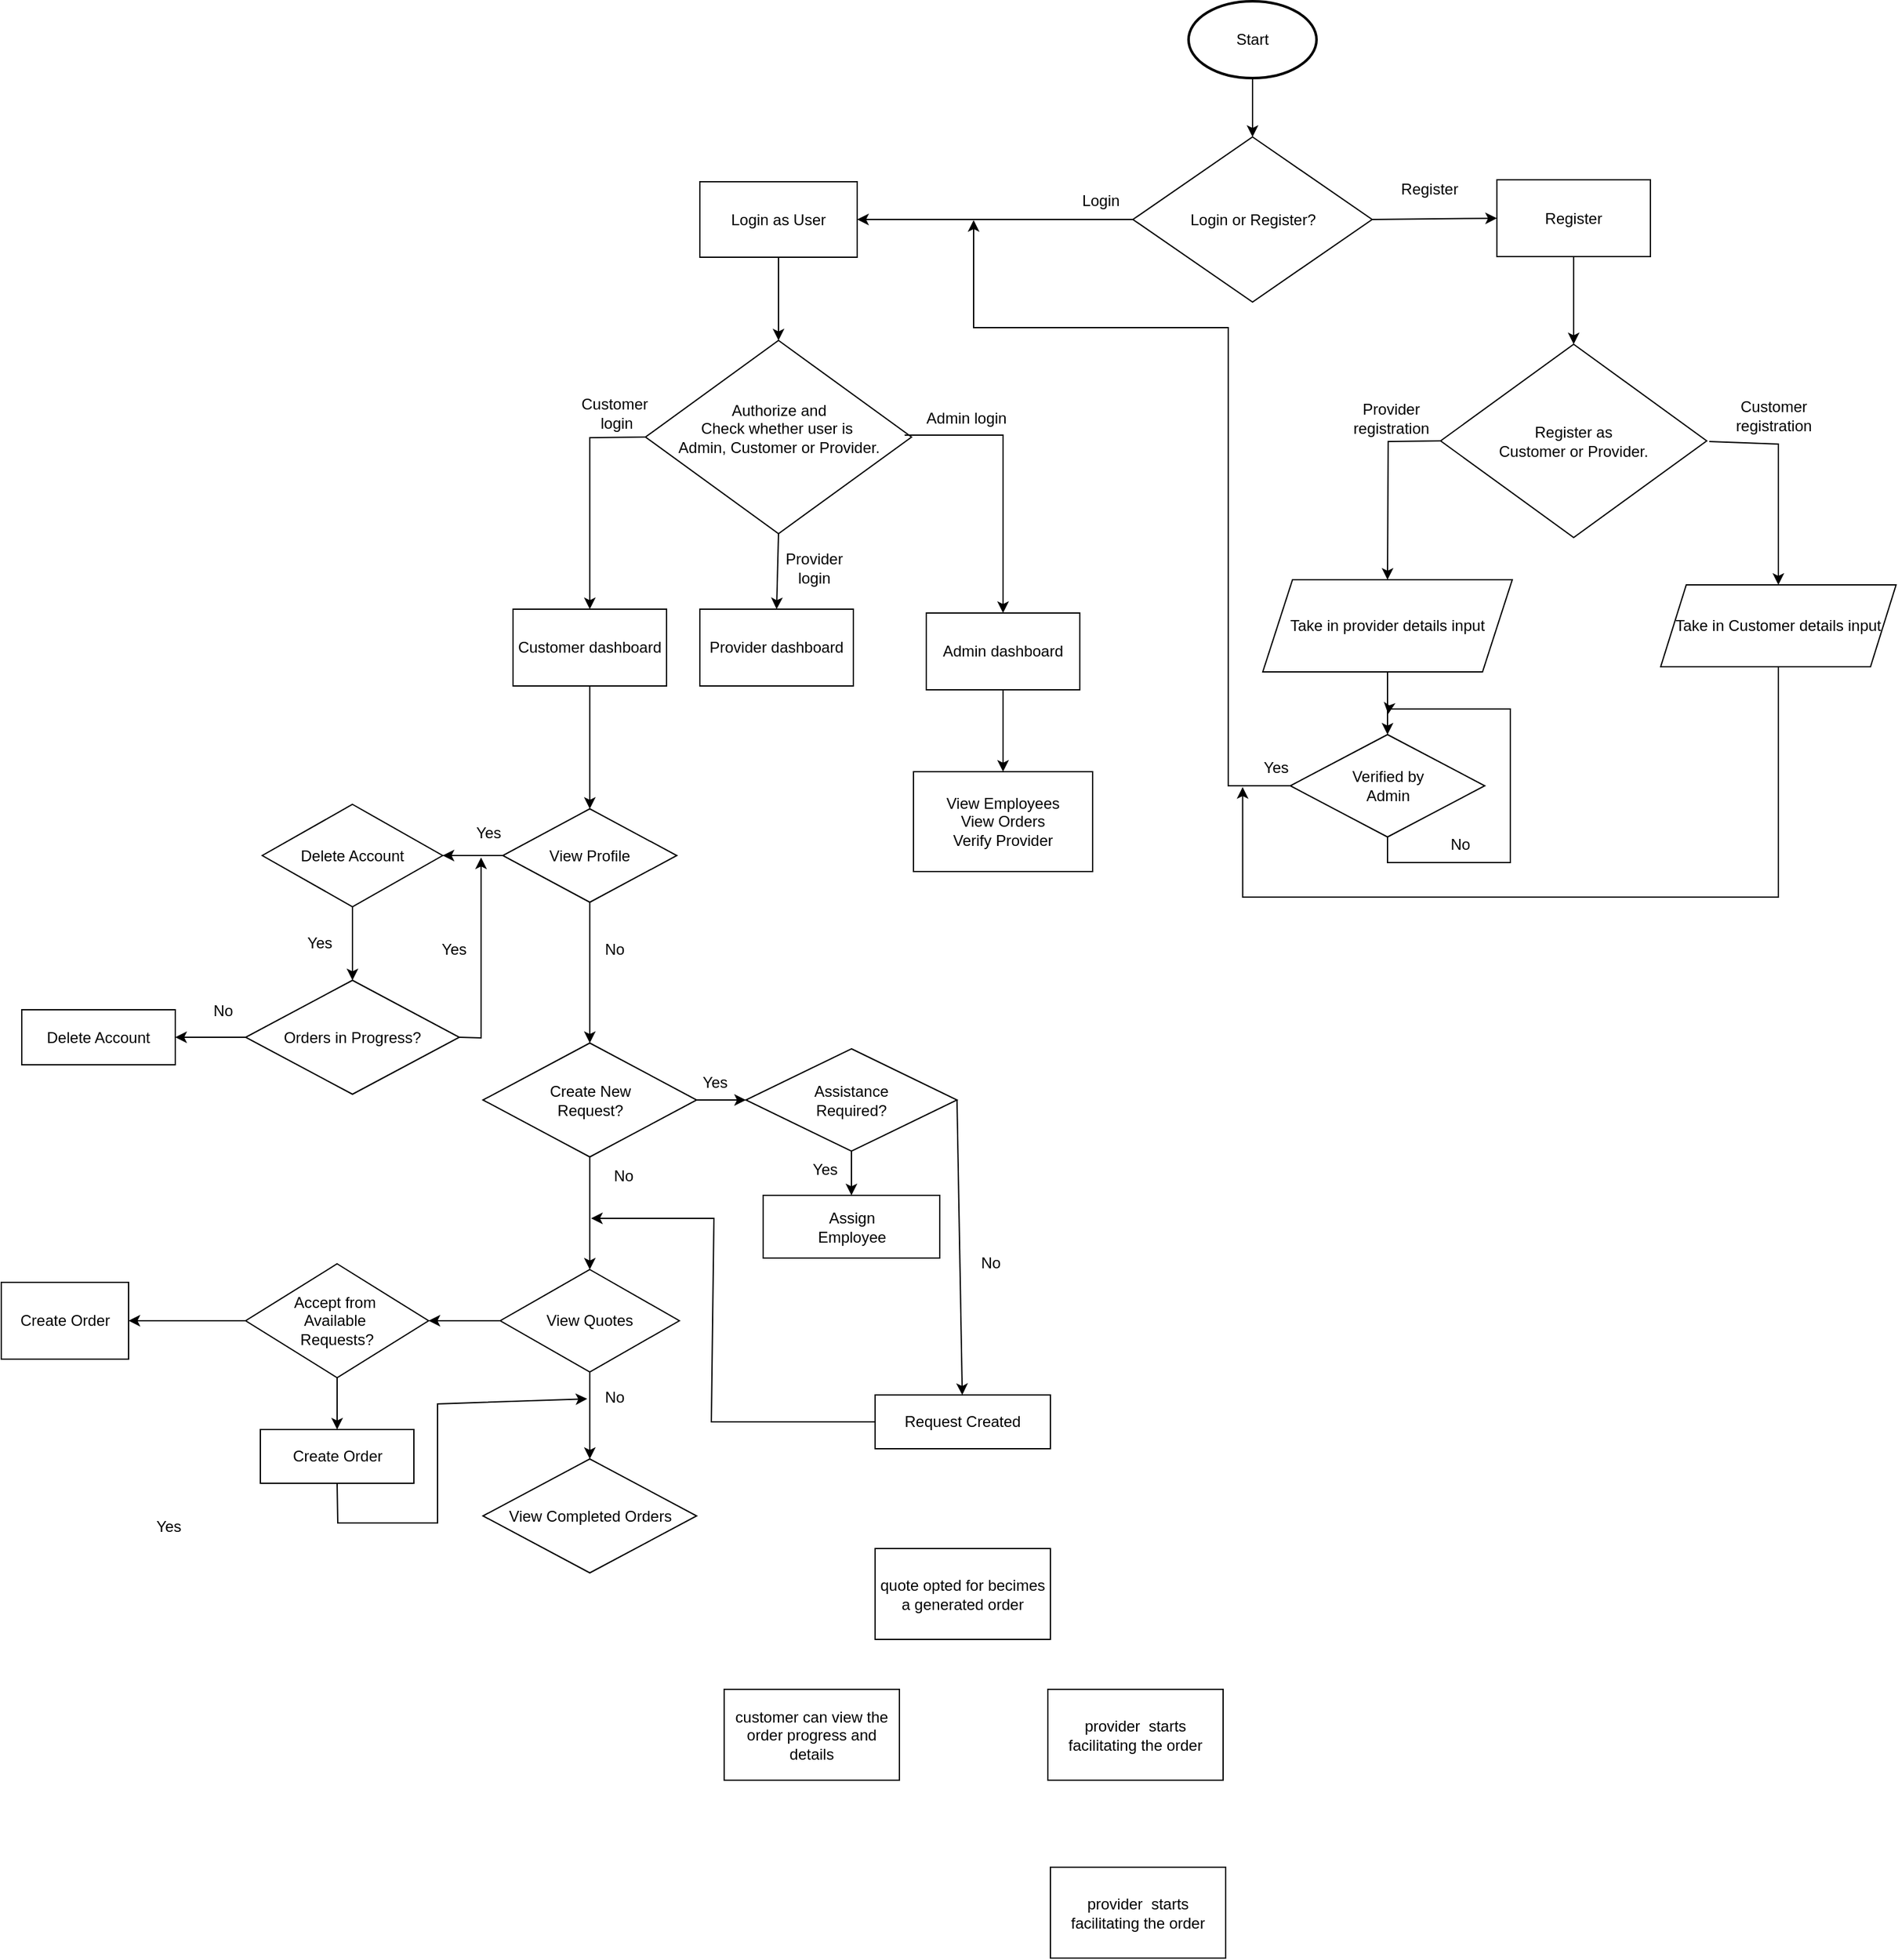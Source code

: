 <mxfile version="24.2.7" type="github">
  <diagram id="C5RBs43oDa-KdzZeNtuy" name="Page-1">
    <mxGraphModel dx="1290" dy="958" grid="0" gridSize="10" guides="1" tooltips="1" connect="1" arrows="1" fold="1" page="0" pageScale="1" pageWidth="827" pageHeight="1169" math="0" shadow="0">
      <root>
        <mxCell id="WIyWlLk6GJQsqaUBKTNV-0" />
        <mxCell id="WIyWlLk6GJQsqaUBKTNV-1" parent="WIyWlLk6GJQsqaUBKTNV-0" />
        <mxCell id="cVaj2u5GrDJfhxVtXkWg-0" value="Start" style="strokeWidth=2;html=1;shape=mxgraph.flowchart.start_1;whiteSpace=wrap;" parent="WIyWlLk6GJQsqaUBKTNV-1" vertex="1">
          <mxGeometry x="954" y="-68" width="100" height="60" as="geometry" />
        </mxCell>
        <mxCell id="cVaj2u5GrDJfhxVtXkWg-1" value="Login as User" style="rounded=0;whiteSpace=wrap;html=1;" parent="WIyWlLk6GJQsqaUBKTNV-1" vertex="1">
          <mxGeometry x="572" y="73" width="123" height="59" as="geometry" />
        </mxCell>
        <mxCell id="cVaj2u5GrDJfhxVtXkWg-2" value="Authorize and &lt;br&gt;&lt;div&gt;Check whether user is&amp;nbsp;&lt;/div&gt;&lt;div&gt;Admin, Customer or Provider.&lt;/div&gt;&lt;div&gt;&lt;br&gt;&lt;/div&gt;" style="rhombus;whiteSpace=wrap;html=1;" parent="WIyWlLk6GJQsqaUBKTNV-1" vertex="1">
          <mxGeometry x="529.5" y="197" width="208" height="151" as="geometry" />
        </mxCell>
        <mxCell id="i8c5pmDL8lrEYYDZXuy1-27" style="edgeStyle=orthogonalEdgeStyle;rounded=0;orthogonalLoop=1;jettySize=auto;html=1;exitX=0.5;exitY=1;exitDx=0;exitDy=0;entryX=0.5;entryY=0;entryDx=0;entryDy=0;" parent="WIyWlLk6GJQsqaUBKTNV-1" source="cVaj2u5GrDJfhxVtXkWg-4" target="i8c5pmDL8lrEYYDZXuy1-26" edge="1">
          <mxGeometry relative="1" as="geometry" />
        </mxCell>
        <mxCell id="cVaj2u5GrDJfhxVtXkWg-4" value="Take in provider details input" style="shape=parallelogram;perimeter=parallelogramPerimeter;whiteSpace=wrap;html=1;fixedSize=1;size=23.235;" parent="WIyWlLk6GJQsqaUBKTNV-1" vertex="1">
          <mxGeometry x="1012" y="384" width="195" height="72" as="geometry" />
        </mxCell>
        <mxCell id="dcPLABYHglqpTAZh8oRQ-6" style="edgeStyle=orthogonalEdgeStyle;rounded=0;orthogonalLoop=1;jettySize=auto;html=1;exitX=0.5;exitY=1;exitDx=0;exitDy=0;entryX=0.25;entryY=1;entryDx=0;entryDy=0;" parent="WIyWlLk6GJQsqaUBKTNV-1" source="cVaj2u5GrDJfhxVtXkWg-5" target="dcPLABYHglqpTAZh8oRQ-2" edge="1">
          <mxGeometry relative="1" as="geometry">
            <Array as="points">
              <mxPoint x="1415" y="632" />
              <mxPoint x="996" y="632" />
            </Array>
          </mxGeometry>
        </mxCell>
        <mxCell id="cVaj2u5GrDJfhxVtXkWg-5" value="&lt;div&gt;Take in Customer details input&lt;/div&gt;" style="shape=parallelogram;perimeter=parallelogramPerimeter;whiteSpace=wrap;html=1;fixedSize=1;" parent="WIyWlLk6GJQsqaUBKTNV-1" vertex="1">
          <mxGeometry x="1323" y="388" width="184" height="64" as="geometry" />
        </mxCell>
        <mxCell id="fpHp3r4n80lvqYWK6fRq-11" style="edgeStyle=orthogonalEdgeStyle;rounded=0;orthogonalLoop=1;jettySize=auto;html=1;exitX=0.5;exitY=1;exitDx=0;exitDy=0;entryX=0.5;entryY=0;entryDx=0;entryDy=0;" edge="1" parent="WIyWlLk6GJQsqaUBKTNV-1" source="cVaj2u5GrDJfhxVtXkWg-7" target="fpHp3r4n80lvqYWK6fRq-4">
          <mxGeometry relative="1" as="geometry" />
        </mxCell>
        <mxCell id="cVaj2u5GrDJfhxVtXkWg-7" value="&lt;div&gt;Customer dashboard&lt;/div&gt;" style="rounded=0;whiteSpace=wrap;html=1;" parent="WIyWlLk6GJQsqaUBKTNV-1" vertex="1">
          <mxGeometry x="426" y="407" width="120" height="60" as="geometry" />
        </mxCell>
        <mxCell id="fpHp3r4n80lvqYWK6fRq-2" style="edgeStyle=orthogonalEdgeStyle;rounded=0;orthogonalLoop=1;jettySize=auto;html=1;exitX=0.5;exitY=1;exitDx=0;exitDy=0;entryX=0.5;entryY=0;entryDx=0;entryDy=0;" edge="1" parent="WIyWlLk6GJQsqaUBKTNV-1" source="cVaj2u5GrDJfhxVtXkWg-8" target="cVaj2u5GrDJfhxVtXkWg-9">
          <mxGeometry relative="1" as="geometry" />
        </mxCell>
        <mxCell id="cVaj2u5GrDJfhxVtXkWg-8" value="&lt;div&gt;Admin dashboard&lt;/div&gt;" style="rounded=0;whiteSpace=wrap;html=1;" parent="WIyWlLk6GJQsqaUBKTNV-1" vertex="1">
          <mxGeometry x="749" y="410" width="120" height="60" as="geometry" />
        </mxCell>
        <mxCell id="cVaj2u5GrDJfhxVtXkWg-12" value="&lt;div&gt;Assign&lt;/div&gt;&lt;div&gt;Employee&lt;br&gt;&lt;/div&gt;" style="rounded=0;whiteSpace=wrap;html=1;" parent="WIyWlLk6GJQsqaUBKTNV-1" vertex="1">
          <mxGeometry x="621.5" y="865" width="138" height="49" as="geometry" />
        </mxCell>
        <mxCell id="cVaj2u5GrDJfhxVtXkWg-13" value="&lt;div&gt;Request Created&lt;/div&gt;" style="rounded=0;whiteSpace=wrap;html=1;" parent="WIyWlLk6GJQsqaUBKTNV-1" vertex="1">
          <mxGeometry x="709" y="1021" width="137" height="42" as="geometry" />
        </mxCell>
        <mxCell id="cVaj2u5GrDJfhxVtXkWg-14" value="quote opted for becimes a generated order" style="rounded=0;whiteSpace=wrap;html=1;" parent="WIyWlLk6GJQsqaUBKTNV-1" vertex="1">
          <mxGeometry x="709" y="1141" width="137" height="71" as="geometry" />
        </mxCell>
        <mxCell id="cVaj2u5GrDJfhxVtXkWg-15" value="customer can view the order progress and details" style="rounded=0;whiteSpace=wrap;html=1;" parent="WIyWlLk6GJQsqaUBKTNV-1" vertex="1">
          <mxGeometry x="591" y="1251" width="137" height="71" as="geometry" />
        </mxCell>
        <mxCell id="cVaj2u5GrDJfhxVtXkWg-16" value="provider&amp;nbsp; starts facilitating the order " style="rounded=0;whiteSpace=wrap;html=1;" parent="WIyWlLk6GJQsqaUBKTNV-1" vertex="1">
          <mxGeometry x="844" y="1251" width="137" height="71" as="geometry" />
        </mxCell>
        <mxCell id="cVaj2u5GrDJfhxVtXkWg-17" value="provider&amp;nbsp; starts facilitating the order " style="rounded=0;whiteSpace=wrap;html=1;" parent="WIyWlLk6GJQsqaUBKTNV-1" vertex="1">
          <mxGeometry x="846" y="1390" width="137" height="71" as="geometry" />
        </mxCell>
        <mxCell id="i8c5pmDL8lrEYYDZXuy1-1" value="Login or Register?" style="rhombus;whiteSpace=wrap;html=1;" parent="WIyWlLk6GJQsqaUBKTNV-1" vertex="1">
          <mxGeometry x="910.5" y="38" width="187" height="129" as="geometry" />
        </mxCell>
        <mxCell id="i8c5pmDL8lrEYYDZXuy1-2" value="" style="endArrow=classic;html=1;rounded=0;exitX=0.5;exitY=1;exitDx=0;exitDy=0;exitPerimeter=0;entryX=0.5;entryY=0;entryDx=0;entryDy=0;" parent="WIyWlLk6GJQsqaUBKTNV-1" source="cVaj2u5GrDJfhxVtXkWg-0" target="i8c5pmDL8lrEYYDZXuy1-1" edge="1">
          <mxGeometry width="50" height="50" relative="1" as="geometry">
            <mxPoint x="995" y="237" as="sourcePoint" />
            <mxPoint x="1045" y="187" as="targetPoint" />
          </mxGeometry>
        </mxCell>
        <mxCell id="i8c5pmDL8lrEYYDZXuy1-3" value="" style="endArrow=classic;html=1;rounded=0;exitX=0;exitY=0.5;exitDx=0;exitDy=0;entryX=1;entryY=0.5;entryDx=0;entryDy=0;" parent="WIyWlLk6GJQsqaUBKTNV-1" source="i8c5pmDL8lrEYYDZXuy1-1" target="cVaj2u5GrDJfhxVtXkWg-1" edge="1">
          <mxGeometry width="50" height="50" relative="1" as="geometry">
            <mxPoint x="995" y="237" as="sourcePoint" />
            <mxPoint x="1045" y="187" as="targetPoint" />
          </mxGeometry>
        </mxCell>
        <mxCell id="i8c5pmDL8lrEYYDZXuy1-4" value="Register" style="rounded=0;whiteSpace=wrap;html=1;" parent="WIyWlLk6GJQsqaUBKTNV-1" vertex="1">
          <mxGeometry x="1195" y="71.5" width="120" height="60" as="geometry" />
        </mxCell>
        <mxCell id="i8c5pmDL8lrEYYDZXuy1-5" value="" style="endArrow=classic;html=1;rounded=0;exitX=0.5;exitY=1;exitDx=0;exitDy=0;entryX=0.5;entryY=0;entryDx=0;entryDy=0;" parent="WIyWlLk6GJQsqaUBKTNV-1" source="cVaj2u5GrDJfhxVtXkWg-1" target="cVaj2u5GrDJfhxVtXkWg-2" edge="1">
          <mxGeometry width="50" height="50" relative="1" as="geometry">
            <mxPoint x="984" y="237" as="sourcePoint" />
            <mxPoint x="1045" y="187" as="targetPoint" />
          </mxGeometry>
        </mxCell>
        <mxCell id="i8c5pmDL8lrEYYDZXuy1-6" value="&lt;div&gt;Register as&lt;br&gt;&lt;/div&gt;&lt;div&gt;Customer or Provider.&lt;/div&gt;" style="rhombus;whiteSpace=wrap;html=1;" parent="WIyWlLk6GJQsqaUBKTNV-1" vertex="1">
          <mxGeometry x="1151" y="200" width="208" height="151" as="geometry" />
        </mxCell>
        <mxCell id="i8c5pmDL8lrEYYDZXuy1-8" value="" style="endArrow=classic;html=1;rounded=0;entryX=0.5;entryY=0;entryDx=0;entryDy=0;exitX=0.5;exitY=1;exitDx=0;exitDy=0;" parent="WIyWlLk6GJQsqaUBKTNV-1" source="i8c5pmDL8lrEYYDZXuy1-4" target="i8c5pmDL8lrEYYDZXuy1-6" edge="1">
          <mxGeometry width="50" height="50" relative="1" as="geometry">
            <mxPoint x="995" y="237" as="sourcePoint" />
            <mxPoint x="1045" y="187" as="targetPoint" />
          </mxGeometry>
        </mxCell>
        <mxCell id="i8c5pmDL8lrEYYDZXuy1-9" value="" style="endArrow=classic;html=1;rounded=0;entryX=0;entryY=0.5;entryDx=0;entryDy=0;exitX=1;exitY=0.5;exitDx=0;exitDy=0;" parent="WIyWlLk6GJQsqaUBKTNV-1" source="i8c5pmDL8lrEYYDZXuy1-1" target="i8c5pmDL8lrEYYDZXuy1-4" edge="1">
          <mxGeometry width="50" height="50" relative="1" as="geometry">
            <mxPoint x="995" y="237" as="sourcePoint" />
            <mxPoint x="1045" y="187" as="targetPoint" />
          </mxGeometry>
        </mxCell>
        <mxCell id="i8c5pmDL8lrEYYDZXuy1-10" value="" style="endArrow=classic;html=1;rounded=0;exitX=0;exitY=0.5;exitDx=0;exitDy=0;entryX=0.5;entryY=0;entryDx=0;entryDy=0;" parent="WIyWlLk6GJQsqaUBKTNV-1" source="i8c5pmDL8lrEYYDZXuy1-6" target="cVaj2u5GrDJfhxVtXkWg-4" edge="1">
          <mxGeometry width="50" height="50" relative="1" as="geometry">
            <mxPoint x="860" y="369" as="sourcePoint" />
            <mxPoint x="910" y="319" as="targetPoint" />
            <Array as="points">
              <mxPoint x="1110" y="276" />
            </Array>
          </mxGeometry>
        </mxCell>
        <mxCell id="i8c5pmDL8lrEYYDZXuy1-11" value="" style="endArrow=classic;html=1;rounded=0;entryX=0.5;entryY=0;entryDx=0;entryDy=0;" parent="WIyWlLk6GJQsqaUBKTNV-1" target="cVaj2u5GrDJfhxVtXkWg-5" edge="1">
          <mxGeometry width="50" height="50" relative="1" as="geometry">
            <mxPoint x="1361" y="276" as="sourcePoint" />
            <mxPoint x="910" y="319" as="targetPoint" />
            <Array as="points">
              <mxPoint x="1415" y="278" />
            </Array>
          </mxGeometry>
        </mxCell>
        <mxCell id="i8c5pmDL8lrEYYDZXuy1-12" value="Provider dashboard" style="rounded=0;whiteSpace=wrap;html=1;" parent="WIyWlLk6GJQsqaUBKTNV-1" vertex="1">
          <mxGeometry x="572" y="407" width="120" height="60" as="geometry" />
        </mxCell>
        <mxCell id="i8c5pmDL8lrEYYDZXuy1-13" value="" style="endArrow=classic;html=1;rounded=0;exitX=0.974;exitY=0.49;exitDx=0;exitDy=0;exitPerimeter=0;entryX=0.5;entryY=0;entryDx=0;entryDy=0;" parent="WIyWlLk6GJQsqaUBKTNV-1" source="cVaj2u5GrDJfhxVtXkWg-2" target="cVaj2u5GrDJfhxVtXkWg-8" edge="1">
          <mxGeometry width="50" height="50" relative="1" as="geometry">
            <mxPoint x="860" y="371" as="sourcePoint" />
            <mxPoint x="910" y="321" as="targetPoint" />
            <Array as="points">
              <mxPoint x="809" y="271" />
            </Array>
          </mxGeometry>
        </mxCell>
        <mxCell id="i8c5pmDL8lrEYYDZXuy1-14" value="" style="endArrow=classic;html=1;rounded=0;exitX=0.5;exitY=1;exitDx=0;exitDy=0;entryX=0.5;entryY=0;entryDx=0;entryDy=0;" parent="WIyWlLk6GJQsqaUBKTNV-1" source="cVaj2u5GrDJfhxVtXkWg-2" target="i8c5pmDL8lrEYYDZXuy1-12" edge="1">
          <mxGeometry width="50" height="50" relative="1" as="geometry">
            <mxPoint x="860" y="371" as="sourcePoint" />
            <mxPoint x="910" y="321" as="targetPoint" />
          </mxGeometry>
        </mxCell>
        <mxCell id="i8c5pmDL8lrEYYDZXuy1-15" value="" style="endArrow=classic;html=1;rounded=0;exitX=0;exitY=0.5;exitDx=0;exitDy=0;entryX=0.5;entryY=0;entryDx=0;entryDy=0;" parent="WIyWlLk6GJQsqaUBKTNV-1" source="cVaj2u5GrDJfhxVtXkWg-2" target="cVaj2u5GrDJfhxVtXkWg-7" edge="1">
          <mxGeometry width="50" height="50" relative="1" as="geometry">
            <mxPoint x="860" y="371" as="sourcePoint" />
            <mxPoint x="910" y="321" as="targetPoint" />
            <Array as="points">
              <mxPoint x="486" y="273" />
            </Array>
          </mxGeometry>
        </mxCell>
        <mxCell id="i8c5pmDL8lrEYYDZXuy1-16" value="Provider registration" style="text;html=1;align=center;verticalAlign=middle;whiteSpace=wrap;rounded=0;rotation=0;" parent="WIyWlLk6GJQsqaUBKTNV-1" vertex="1">
          <mxGeometry x="1060" y="243" width="105" height="30" as="geometry" />
        </mxCell>
        <mxCell id="i8c5pmDL8lrEYYDZXuy1-17" value="&lt;div&gt;Customer&lt;/div&gt;&lt;div&gt;registration&lt;/div&gt;" style="text;html=1;align=center;verticalAlign=middle;whiteSpace=wrap;rounded=0;" parent="WIyWlLk6GJQsqaUBKTNV-1" vertex="1">
          <mxGeometry x="1359" y="241" width="105" height="30" as="geometry" />
        </mxCell>
        <mxCell id="i8c5pmDL8lrEYYDZXuy1-18" value="Admin login" style="text;html=1;align=center;verticalAlign=middle;whiteSpace=wrap;rounded=0;" parent="WIyWlLk6GJQsqaUBKTNV-1" vertex="1">
          <mxGeometry x="728" y="243" width="105" height="30" as="geometry" />
        </mxCell>
        <mxCell id="i8c5pmDL8lrEYYDZXuy1-19" value="&lt;div&gt;Provider&lt;/div&gt;&lt;div&gt;login&lt;/div&gt;" style="text;html=1;align=center;verticalAlign=middle;whiteSpace=wrap;rounded=0;" parent="WIyWlLk6GJQsqaUBKTNV-1" vertex="1">
          <mxGeometry x="609" y="360" width="105" height="30" as="geometry" />
        </mxCell>
        <mxCell id="i8c5pmDL8lrEYYDZXuy1-21" value="&lt;div&gt;Customer&lt;/div&gt;&lt;div&gt;&amp;nbsp;login&lt;/div&gt;" style="text;html=1;align=center;verticalAlign=middle;whiteSpace=wrap;rounded=0;" parent="WIyWlLk6GJQsqaUBKTNV-1" vertex="1">
          <mxGeometry x="453" y="239" width="105" height="30" as="geometry" />
        </mxCell>
        <mxCell id="i8c5pmDL8lrEYYDZXuy1-23" value="Register" style="text;html=1;align=center;verticalAlign=middle;whiteSpace=wrap;rounded=0;" parent="WIyWlLk6GJQsqaUBKTNV-1" vertex="1">
          <mxGeometry x="1090" y="64" width="105" height="30" as="geometry" />
        </mxCell>
        <mxCell id="i8c5pmDL8lrEYYDZXuy1-28" style="edgeStyle=orthogonalEdgeStyle;rounded=0;orthogonalLoop=1;jettySize=auto;html=1;exitX=0.5;exitY=1;exitDx=0;exitDy=0;" parent="WIyWlLk6GJQsqaUBKTNV-1" source="i8c5pmDL8lrEYYDZXuy1-26" edge="1">
          <mxGeometry relative="1" as="geometry">
            <mxPoint x="1110" y="489" as="targetPoint" />
          </mxGeometry>
        </mxCell>
        <mxCell id="i8c5pmDL8lrEYYDZXuy1-29" style="edgeStyle=orthogonalEdgeStyle;rounded=0;orthogonalLoop=1;jettySize=auto;html=1;exitX=0;exitY=0.5;exitDx=0;exitDy=0;" parent="WIyWlLk6GJQsqaUBKTNV-1" source="i8c5pmDL8lrEYYDZXuy1-26" edge="1">
          <mxGeometry relative="1" as="geometry">
            <mxPoint x="786" y="103" as="targetPoint" />
            <Array as="points">
              <mxPoint x="985" y="545" />
              <mxPoint x="985" y="187" />
              <mxPoint x="786" y="187" />
            </Array>
          </mxGeometry>
        </mxCell>
        <mxCell id="i8c5pmDL8lrEYYDZXuy1-26" value="&lt;div&gt;Verified by&lt;/div&gt;&lt;div&gt;Admin&lt;br&gt;&lt;/div&gt;" style="rhombus;whiteSpace=wrap;html=1;" parent="WIyWlLk6GJQsqaUBKTNV-1" vertex="1">
          <mxGeometry x="1033.5" y="505" width="152" height="80" as="geometry" />
        </mxCell>
        <mxCell id="dcPLABYHglqpTAZh8oRQ-0" value="Login" style="text;html=1;align=center;verticalAlign=middle;whiteSpace=wrap;rounded=0;" parent="WIyWlLk6GJQsqaUBKTNV-1" vertex="1">
          <mxGeometry x="833" y="73" width="105" height="30" as="geometry" />
        </mxCell>
        <mxCell id="dcPLABYHglqpTAZh8oRQ-2" value="Yes" style="text;html=1;align=center;verticalAlign=middle;whiteSpace=wrap;rounded=0;" parent="WIyWlLk6GJQsqaUBKTNV-1" vertex="1">
          <mxGeometry x="970" y="516" width="105" height="30" as="geometry" />
        </mxCell>
        <mxCell id="dcPLABYHglqpTAZh8oRQ-3" value="&lt;div&gt;No&lt;/div&gt;" style="text;html=1;align=center;verticalAlign=middle;whiteSpace=wrap;rounded=0;" parent="WIyWlLk6GJQsqaUBKTNV-1" vertex="1">
          <mxGeometry x="1114" y="576" width="105" height="30" as="geometry" />
        </mxCell>
        <mxCell id="cVaj2u5GrDJfhxVtXkWg-9" value="&lt;div&gt;View Employees&lt;/div&gt;&lt;div&gt;View Orders&lt;/div&gt;&lt;div&gt;Verify Provider&lt;br&gt;&lt;/div&gt;" style="rounded=0;whiteSpace=wrap;html=1;" parent="WIyWlLk6GJQsqaUBKTNV-1" vertex="1">
          <mxGeometry x="739" y="534" width="140" height="78" as="geometry" />
        </mxCell>
        <mxCell id="fpHp3r4n80lvqYWK6fRq-12" style="edgeStyle=orthogonalEdgeStyle;rounded=0;orthogonalLoop=1;jettySize=auto;html=1;exitX=0.5;exitY=1;exitDx=0;exitDy=0;entryX=0.5;entryY=0;entryDx=0;entryDy=0;" edge="1" parent="WIyWlLk6GJQsqaUBKTNV-1" source="fpHp3r4n80lvqYWK6fRq-4" target="fpHp3r4n80lvqYWK6fRq-6">
          <mxGeometry relative="1" as="geometry" />
        </mxCell>
        <mxCell id="fpHp3r4n80lvqYWK6fRq-14" value="" style="edgeStyle=orthogonalEdgeStyle;rounded=0;orthogonalLoop=1;jettySize=auto;html=1;" edge="1" parent="WIyWlLk6GJQsqaUBKTNV-1" source="fpHp3r4n80lvqYWK6fRq-4" target="fpHp3r4n80lvqYWK6fRq-13">
          <mxGeometry relative="1" as="geometry" />
        </mxCell>
        <mxCell id="fpHp3r4n80lvqYWK6fRq-4" value="View Profile" style="rhombus;whiteSpace=wrap;html=1;" vertex="1" parent="WIyWlLk6GJQsqaUBKTNV-1">
          <mxGeometry x="418" y="563" width="136" height="73" as="geometry" />
        </mxCell>
        <mxCell id="fpHp3r4n80lvqYWK6fRq-29" value="" style="edgeStyle=orthogonalEdgeStyle;rounded=0;orthogonalLoop=1;jettySize=auto;html=1;" edge="1" parent="WIyWlLk6GJQsqaUBKTNV-1" source="fpHp3r4n80lvqYWK6fRq-6" target="fpHp3r4n80lvqYWK6fRq-7">
          <mxGeometry relative="1" as="geometry" />
        </mxCell>
        <mxCell id="fpHp3r4n80lvqYWK6fRq-32" value="" style="edgeStyle=orthogonalEdgeStyle;rounded=0;orthogonalLoop=1;jettySize=auto;html=1;" edge="1" parent="WIyWlLk6GJQsqaUBKTNV-1" source="fpHp3r4n80lvqYWK6fRq-6" target="fpHp3r4n80lvqYWK6fRq-31">
          <mxGeometry relative="1" as="geometry" />
        </mxCell>
        <mxCell id="fpHp3r4n80lvqYWK6fRq-6" value="Create New &lt;br&gt;Request?" style="rhombus;whiteSpace=wrap;html=1;" vertex="1" parent="WIyWlLk6GJQsqaUBKTNV-1">
          <mxGeometry x="402.5" y="746" width="167" height="89" as="geometry" />
        </mxCell>
        <mxCell id="fpHp3r4n80lvqYWK6fRq-30" value="" style="edgeStyle=orthogonalEdgeStyle;rounded=0;orthogonalLoop=1;jettySize=auto;html=1;" edge="1" parent="WIyWlLk6GJQsqaUBKTNV-1" source="fpHp3r4n80lvqYWK6fRq-7" target="fpHp3r4n80lvqYWK6fRq-10">
          <mxGeometry relative="1" as="geometry" />
        </mxCell>
        <mxCell id="fpHp3r4n80lvqYWK6fRq-42" value="" style="edgeStyle=orthogonalEdgeStyle;rounded=0;orthogonalLoop=1;jettySize=auto;html=1;" edge="1" parent="WIyWlLk6GJQsqaUBKTNV-1" source="fpHp3r4n80lvqYWK6fRq-7" target="fpHp3r4n80lvqYWK6fRq-41">
          <mxGeometry relative="1" as="geometry" />
        </mxCell>
        <mxCell id="fpHp3r4n80lvqYWK6fRq-7" value="&lt;div&gt;View Quotes&lt;/div&gt;" style="rhombus;whiteSpace=wrap;html=1;" vertex="1" parent="WIyWlLk6GJQsqaUBKTNV-1">
          <mxGeometry x="416" y="923" width="140" height="80" as="geometry" />
        </mxCell>
        <mxCell id="fpHp3r4n80lvqYWK6fRq-8" value="&lt;div&gt;Orders in Progress?&lt;/div&gt;" style="rhombus;whiteSpace=wrap;html=1;" vertex="1" parent="WIyWlLk6GJQsqaUBKTNV-1">
          <mxGeometry x="217" y="697" width="167" height="89" as="geometry" />
        </mxCell>
        <mxCell id="fpHp3r4n80lvqYWK6fRq-10" value="View Completed Orders" style="rhombus;whiteSpace=wrap;html=1;" vertex="1" parent="WIyWlLk6GJQsqaUBKTNV-1">
          <mxGeometry x="402.5" y="1071" width="167" height="89" as="geometry" />
        </mxCell>
        <mxCell id="fpHp3r4n80lvqYWK6fRq-17" value="" style="edgeStyle=orthogonalEdgeStyle;rounded=0;orthogonalLoop=1;jettySize=auto;html=1;entryX=0.5;entryY=0;entryDx=0;entryDy=0;" edge="1" parent="WIyWlLk6GJQsqaUBKTNV-1" source="fpHp3r4n80lvqYWK6fRq-13" target="fpHp3r4n80lvqYWK6fRq-8">
          <mxGeometry relative="1" as="geometry">
            <mxPoint x="300.5" y="719.5" as="targetPoint" />
          </mxGeometry>
        </mxCell>
        <mxCell id="fpHp3r4n80lvqYWK6fRq-13" value="Delete Account" style="rhombus;whiteSpace=wrap;html=1;" vertex="1" parent="WIyWlLk6GJQsqaUBKTNV-1">
          <mxGeometry x="230" y="559.5" width="141" height="80" as="geometry" />
        </mxCell>
        <mxCell id="fpHp3r4n80lvqYWK6fRq-18" value="Delete Account" style="rounded=0;whiteSpace=wrap;html=1;" vertex="1" parent="WIyWlLk6GJQsqaUBKTNV-1">
          <mxGeometry x="42" y="720" width="120" height="43" as="geometry" />
        </mxCell>
        <mxCell id="fpHp3r4n80lvqYWK6fRq-20" value="No" style="text;html=1;align=center;verticalAlign=middle;whiteSpace=wrap;rounded=0;" vertex="1" parent="WIyWlLk6GJQsqaUBKTNV-1">
          <mxGeometry x="488" y="658" width="35" height="30" as="geometry" />
        </mxCell>
        <mxCell id="fpHp3r4n80lvqYWK6fRq-21" value="" style="endArrow=classic;html=1;rounded=0;entryX=1;entryY=0.5;entryDx=0;entryDy=0;exitX=0;exitY=0.5;exitDx=0;exitDy=0;" edge="1" parent="WIyWlLk6GJQsqaUBKTNV-1" source="fpHp3r4n80lvqYWK6fRq-8" target="fpHp3r4n80lvqYWK6fRq-18">
          <mxGeometry width="50" height="50" relative="1" as="geometry">
            <mxPoint x="653" y="696" as="sourcePoint" />
            <mxPoint x="703" y="646" as="targetPoint" />
          </mxGeometry>
        </mxCell>
        <mxCell id="fpHp3r4n80lvqYWK6fRq-24" value="" style="endArrow=classic;html=1;rounded=0;exitX=1;exitY=0.5;exitDx=0;exitDy=0;" edge="1" parent="WIyWlLk6GJQsqaUBKTNV-1" source="fpHp3r4n80lvqYWK6fRq-8">
          <mxGeometry width="50" height="50" relative="1" as="geometry">
            <mxPoint x="521" y="756" as="sourcePoint" />
            <mxPoint x="401" y="601" as="targetPoint" />
            <Array as="points">
              <mxPoint x="401" y="742" />
            </Array>
          </mxGeometry>
        </mxCell>
        <mxCell id="fpHp3r4n80lvqYWK6fRq-25" value="Yes" style="text;html=1;align=center;verticalAlign=middle;whiteSpace=wrap;rounded=0;" vertex="1" parent="WIyWlLk6GJQsqaUBKTNV-1">
          <mxGeometry x="377" y="567" width="60" height="30" as="geometry" />
        </mxCell>
        <mxCell id="fpHp3r4n80lvqYWK6fRq-26" value="Yes" style="text;html=1;align=center;verticalAlign=middle;whiteSpace=wrap;rounded=0;" vertex="1" parent="WIyWlLk6GJQsqaUBKTNV-1">
          <mxGeometry x="363" y="658" width="34" height="30" as="geometry" />
        </mxCell>
        <mxCell id="fpHp3r4n80lvqYWK6fRq-27" value="Yes" style="text;html=1;align=center;verticalAlign=middle;whiteSpace=wrap;rounded=0;" vertex="1" parent="WIyWlLk6GJQsqaUBKTNV-1">
          <mxGeometry x="258" y="653" width="34" height="30" as="geometry" />
        </mxCell>
        <mxCell id="fpHp3r4n80lvqYWK6fRq-28" value="No" style="text;html=1;align=center;verticalAlign=middle;whiteSpace=wrap;rounded=0;" vertex="1" parent="WIyWlLk6GJQsqaUBKTNV-1">
          <mxGeometry x="182" y="706" width="35" height="30" as="geometry" />
        </mxCell>
        <mxCell id="fpHp3r4n80lvqYWK6fRq-33" value="" style="edgeStyle=orthogonalEdgeStyle;rounded=0;orthogonalLoop=1;jettySize=auto;html=1;" edge="1" parent="WIyWlLk6GJQsqaUBKTNV-1" source="fpHp3r4n80lvqYWK6fRq-31" target="cVaj2u5GrDJfhxVtXkWg-12">
          <mxGeometry relative="1" as="geometry" />
        </mxCell>
        <mxCell id="fpHp3r4n80lvqYWK6fRq-31" value="&lt;div&gt;Assistance&lt;/div&gt;&lt;div&gt;Required?&lt;br&gt;&lt;/div&gt;" style="rhombus;whiteSpace=wrap;html=1;" vertex="1" parent="WIyWlLk6GJQsqaUBKTNV-1">
          <mxGeometry x="608" y="750.5" width="165" height="80" as="geometry" />
        </mxCell>
        <mxCell id="fpHp3r4n80lvqYWK6fRq-34" value="" style="endArrow=classic;html=1;rounded=0;exitX=1;exitY=0.5;exitDx=0;exitDy=0;" edge="1" parent="WIyWlLk6GJQsqaUBKTNV-1" source="fpHp3r4n80lvqYWK6fRq-31" target="cVaj2u5GrDJfhxVtXkWg-13">
          <mxGeometry width="50" height="50" relative="1" as="geometry">
            <mxPoint x="646" y="829" as="sourcePoint" />
            <mxPoint x="696" y="779" as="targetPoint" />
          </mxGeometry>
        </mxCell>
        <mxCell id="fpHp3r4n80lvqYWK6fRq-35" value="No" style="text;html=1;align=center;verticalAlign=middle;whiteSpace=wrap;rounded=0;" vertex="1" parent="WIyWlLk6GJQsqaUBKTNV-1">
          <mxGeometry x="494.5" y="835" width="35" height="30" as="geometry" />
        </mxCell>
        <mxCell id="fpHp3r4n80lvqYWK6fRq-36" value="Yes" style="text;html=1;align=center;verticalAlign=middle;whiteSpace=wrap;rounded=0;" vertex="1" parent="WIyWlLk6GJQsqaUBKTNV-1">
          <mxGeometry x="567" y="767" width="34" height="19" as="geometry" />
        </mxCell>
        <mxCell id="fpHp3r4n80lvqYWK6fRq-37" value="Yes" style="text;html=1;align=center;verticalAlign=middle;whiteSpace=wrap;rounded=0;" vertex="1" parent="WIyWlLk6GJQsqaUBKTNV-1">
          <mxGeometry x="653" y="835" width="34" height="19" as="geometry" />
        </mxCell>
        <mxCell id="fpHp3r4n80lvqYWK6fRq-38" value="No" style="text;html=1;align=center;verticalAlign=middle;whiteSpace=wrap;rounded=0;" vertex="1" parent="WIyWlLk6GJQsqaUBKTNV-1">
          <mxGeometry x="782" y="903" width="35" height="30" as="geometry" />
        </mxCell>
        <mxCell id="fpHp3r4n80lvqYWK6fRq-39" value="" style="endArrow=classic;html=1;rounded=0;exitX=0;exitY=0.5;exitDx=0;exitDy=0;" edge="1" parent="WIyWlLk6GJQsqaUBKTNV-1" source="cVaj2u5GrDJfhxVtXkWg-13">
          <mxGeometry width="50" height="50" relative="1" as="geometry">
            <mxPoint x="646" y="917" as="sourcePoint" />
            <mxPoint x="487" y="883" as="targetPoint" />
            <Array as="points">
              <mxPoint x="581" y="1042" />
              <mxPoint x="583" y="883" />
            </Array>
          </mxGeometry>
        </mxCell>
        <mxCell id="fpHp3r4n80lvqYWK6fRq-40" value="No" style="text;html=1;align=center;verticalAlign=middle;whiteSpace=wrap;rounded=0;" vertex="1" parent="WIyWlLk6GJQsqaUBKTNV-1">
          <mxGeometry x="488" y="1008" width="35" height="30" as="geometry" />
        </mxCell>
        <mxCell id="fpHp3r4n80lvqYWK6fRq-45" value="" style="edgeStyle=orthogonalEdgeStyle;rounded=0;orthogonalLoop=1;jettySize=auto;html=1;" edge="1" parent="WIyWlLk6GJQsqaUBKTNV-1" source="fpHp3r4n80lvqYWK6fRq-41" target="fpHp3r4n80lvqYWK6fRq-44">
          <mxGeometry relative="1" as="geometry" />
        </mxCell>
        <mxCell id="fpHp3r4n80lvqYWK6fRq-47" value="" style="edgeStyle=orthogonalEdgeStyle;rounded=0;orthogonalLoop=1;jettySize=auto;html=1;" edge="1" parent="WIyWlLk6GJQsqaUBKTNV-1" source="fpHp3r4n80lvqYWK6fRq-41" target="fpHp3r4n80lvqYWK6fRq-46">
          <mxGeometry relative="1" as="geometry" />
        </mxCell>
        <mxCell id="fpHp3r4n80lvqYWK6fRq-41" value="&lt;div&gt;Accept from&amp;nbsp;&lt;/div&gt;&lt;div&gt;Available&amp;nbsp;&lt;/div&gt;&lt;div&gt;Requests?&lt;/div&gt;" style="rhombus;whiteSpace=wrap;html=1;" vertex="1" parent="WIyWlLk6GJQsqaUBKTNV-1">
          <mxGeometry x="217" y="918.5" width="143" height="89" as="geometry" />
        </mxCell>
        <mxCell id="fpHp3r4n80lvqYWK6fRq-44" value="Create Order" style="whiteSpace=wrap;html=1;" vertex="1" parent="WIyWlLk6GJQsqaUBKTNV-1">
          <mxGeometry x="26" y="933" width="99.5" height="60" as="geometry" />
        </mxCell>
        <mxCell id="fpHp3r4n80lvqYWK6fRq-46" value="Create Order" style="whiteSpace=wrap;html=1;" vertex="1" parent="WIyWlLk6GJQsqaUBKTNV-1">
          <mxGeometry x="228.5" y="1048" width="120" height="42" as="geometry" />
        </mxCell>
        <mxCell id="fpHp3r4n80lvqYWK6fRq-48" value="" style="endArrow=classic;html=1;rounded=0;entryX=0;entryY=0.5;entryDx=0;entryDy=0;exitX=0.5;exitY=1;exitDx=0;exitDy=0;" edge="1" parent="WIyWlLk6GJQsqaUBKTNV-1" source="fpHp3r4n80lvqYWK6fRq-46">
          <mxGeometry width="50" height="50" relative="1" as="geometry">
            <mxPoint x="288" y="1024" as="sourcePoint" />
            <mxPoint x="484" y="1024" as="targetPoint" />
            <Array as="points">
              <mxPoint x="289" y="1121" />
              <mxPoint x="367" y="1121" />
              <mxPoint x="367" y="1028" />
            </Array>
          </mxGeometry>
        </mxCell>
        <mxCell id="fpHp3r4n80lvqYWK6fRq-49" value="Yes" style="text;html=1;align=center;verticalAlign=middle;whiteSpace=wrap;rounded=0;" vertex="1" parent="WIyWlLk6GJQsqaUBKTNV-1">
          <mxGeometry x="140" y="1109" width="34" height="30" as="geometry" />
        </mxCell>
      </root>
    </mxGraphModel>
  </diagram>
</mxfile>
